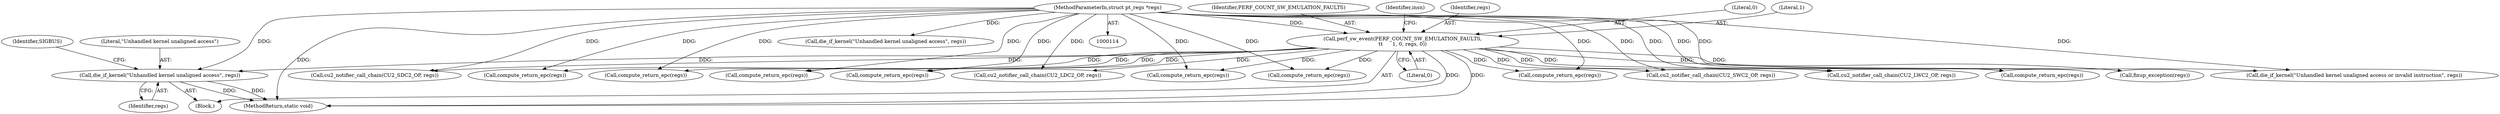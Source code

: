 digraph "0_linux_a8b0ca17b80e92faab46ee7179ba9e99ccb61233_12@pointer" {
"1000402" [label="(Call,die_if_kernel(\"Unhandled kernel unaligned access\", regs))"];
"1000122" [label="(Call,perf_sw_event(PERF_COUNT_SW_EMULATION_FAULTS,\n\t\t      1, 0, regs, 0))"];
"1000115" [label="(MethodParameterIn,struct pt_regs *regs)"];
"1000391" [label="(Call,fixup_exception(regs))"];
"1000167" [label="(Call,compute_return_epc(regs))"];
"1000127" [label="(Literal,0)"];
"1000402" [label="(Call,die_if_kernel(\"Unhandled kernel unaligned access\", regs))"];
"1000123" [label="(Identifier,PERF_COUNT_SW_EMULATION_FAULTS)"];
"1000355" [label="(Call,compute_return_epc(regs))"];
"1000130" [label="(Identifier,insn)"];
"1000404" [label="(Identifier,regs)"];
"1000126" [label="(Identifier,regs)"];
"1000192" [label="(Call,compute_return_epc(regs))"];
"1000375" [label="(Call,cu2_notifier_call_chain(CU2_SWC2_OP, regs))"];
"1000416" [label="(MethodReturn,static void)"];
"1000305" [label="(Call,compute_return_epc(regs))"];
"1000125" [label="(Literal,0)"];
"1000410" [label="(Call,die_if_kernel(\"Unhandled kernel unaligned access or invalid instruction\", regs))"];
"1000242" [label="(Call,compute_return_epc(regs))"];
"1000406" [label="(Identifier,SIGBUS)"];
"1000124" [label="(Literal,1)"];
"1000370" [label="(Call,cu2_notifier_call_chain(CU2_LDC2_OP, regs))"];
"1000217" [label="(Call,compute_return_epc(regs))"];
"1000115" [label="(MethodParameterIn,struct pt_regs *regs)"];
"1000380" [label="(Call,cu2_notifier_call_chain(CU2_SDC2_OP, regs))"];
"1000394" [label="(Call,die_if_kernel(\"Unhandled kernel unaligned access\", regs))"];
"1000122" [label="(Call,perf_sw_event(PERF_COUNT_SW_EMULATION_FAULTS,\n\t\t      1, 0, regs, 0))"];
"1000403" [label="(Literal,\"Unhandled kernel unaligned access\")"];
"1000268" [label="(Call,compute_return_epc(regs))"];
"1000330" [label="(Call,compute_return_epc(regs))"];
"1000118" [label="(Block,)"];
"1000365" [label="(Call,cu2_notifier_call_chain(CU2_LWC2_OP, regs))"];
"1000402" -> "1000118"  [label="AST: "];
"1000402" -> "1000404"  [label="CFG: "];
"1000403" -> "1000402"  [label="AST: "];
"1000404" -> "1000402"  [label="AST: "];
"1000406" -> "1000402"  [label="CFG: "];
"1000402" -> "1000416"  [label="DDG: "];
"1000402" -> "1000416"  [label="DDG: "];
"1000122" -> "1000402"  [label="DDG: "];
"1000115" -> "1000402"  [label="DDG: "];
"1000122" -> "1000118"  [label="AST: "];
"1000122" -> "1000127"  [label="CFG: "];
"1000123" -> "1000122"  [label="AST: "];
"1000124" -> "1000122"  [label="AST: "];
"1000125" -> "1000122"  [label="AST: "];
"1000126" -> "1000122"  [label="AST: "];
"1000127" -> "1000122"  [label="AST: "];
"1000130" -> "1000122"  [label="CFG: "];
"1000122" -> "1000416"  [label="DDG: "];
"1000122" -> "1000416"  [label="DDG: "];
"1000115" -> "1000122"  [label="DDG: "];
"1000122" -> "1000167"  [label="DDG: "];
"1000122" -> "1000192"  [label="DDG: "];
"1000122" -> "1000217"  [label="DDG: "];
"1000122" -> "1000242"  [label="DDG: "];
"1000122" -> "1000268"  [label="DDG: "];
"1000122" -> "1000305"  [label="DDG: "];
"1000122" -> "1000330"  [label="DDG: "];
"1000122" -> "1000355"  [label="DDG: "];
"1000122" -> "1000365"  [label="DDG: "];
"1000122" -> "1000370"  [label="DDG: "];
"1000122" -> "1000375"  [label="DDG: "];
"1000122" -> "1000380"  [label="DDG: "];
"1000122" -> "1000391"  [label="DDG: "];
"1000122" -> "1000410"  [label="DDG: "];
"1000115" -> "1000114"  [label="AST: "];
"1000115" -> "1000416"  [label="DDG: "];
"1000115" -> "1000167"  [label="DDG: "];
"1000115" -> "1000192"  [label="DDG: "];
"1000115" -> "1000217"  [label="DDG: "];
"1000115" -> "1000242"  [label="DDG: "];
"1000115" -> "1000268"  [label="DDG: "];
"1000115" -> "1000305"  [label="DDG: "];
"1000115" -> "1000330"  [label="DDG: "];
"1000115" -> "1000355"  [label="DDG: "];
"1000115" -> "1000365"  [label="DDG: "];
"1000115" -> "1000370"  [label="DDG: "];
"1000115" -> "1000375"  [label="DDG: "];
"1000115" -> "1000380"  [label="DDG: "];
"1000115" -> "1000391"  [label="DDG: "];
"1000115" -> "1000394"  [label="DDG: "];
"1000115" -> "1000410"  [label="DDG: "];
}
